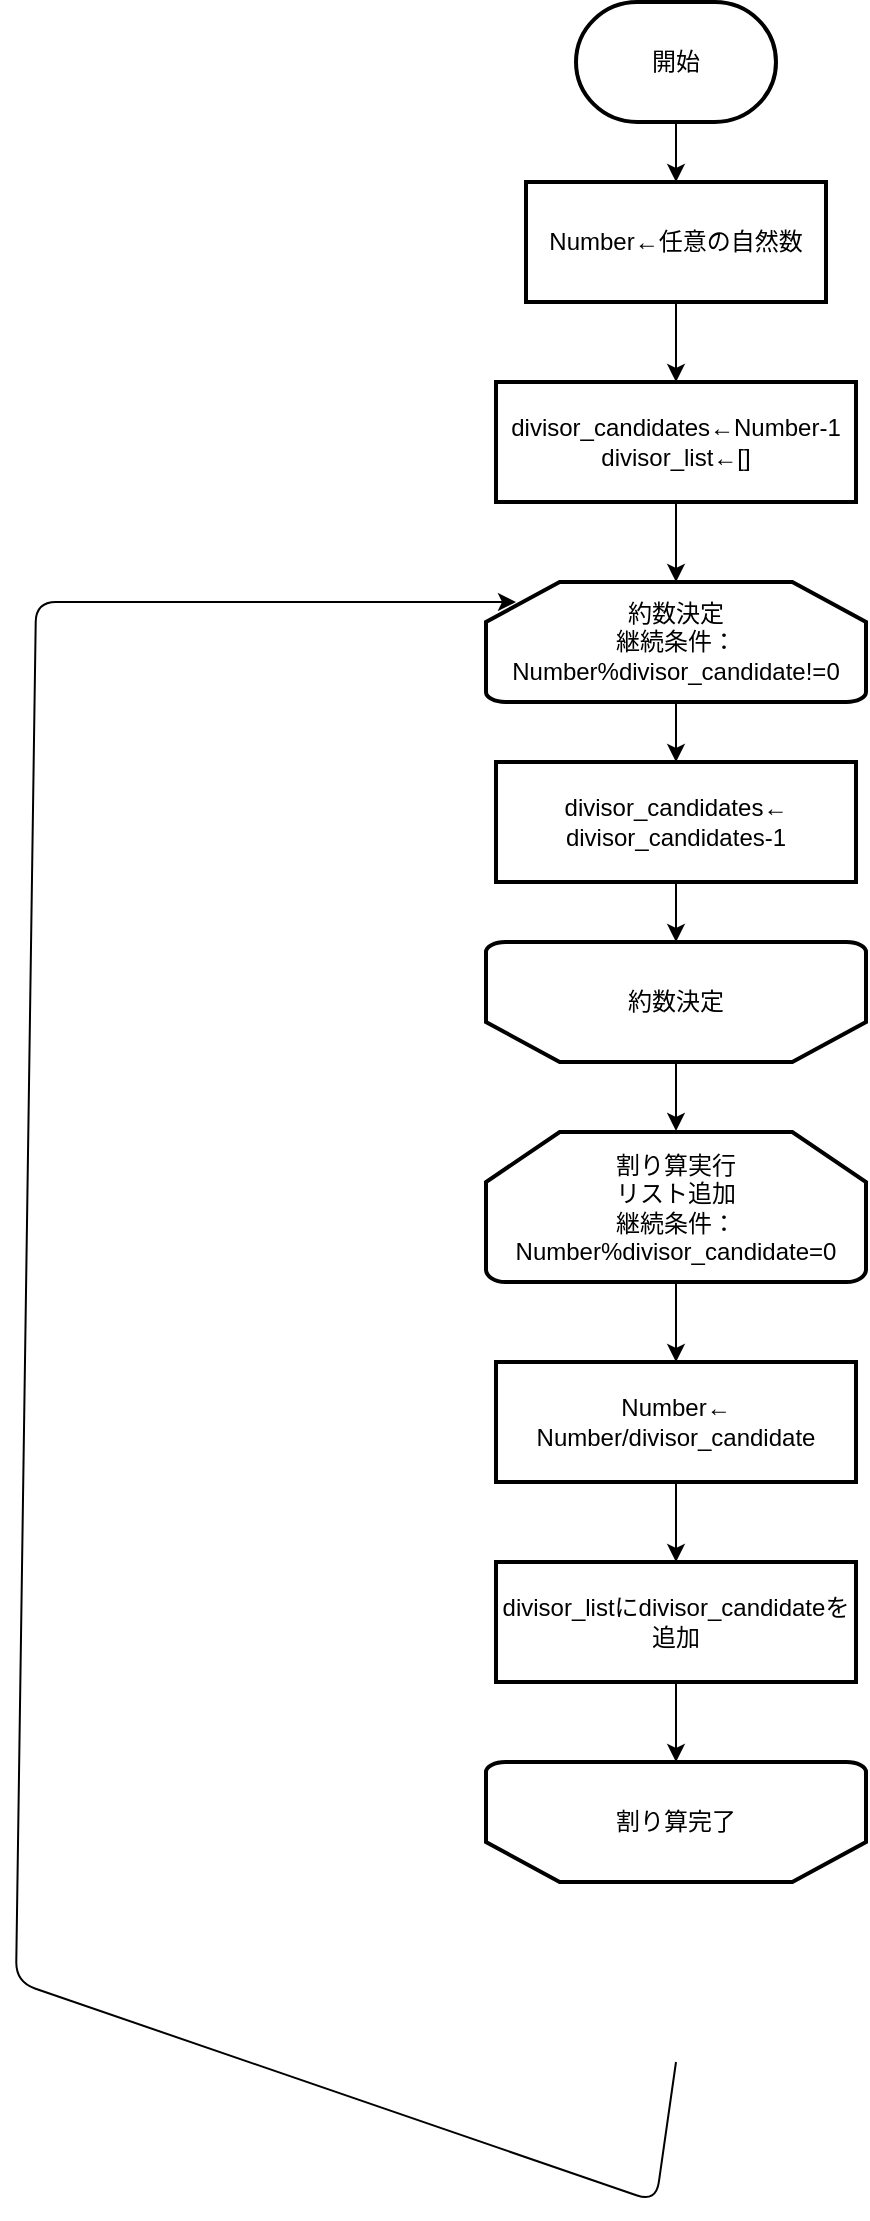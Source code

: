 <mxfile>
    <diagram id="wjLrjzSuSPuXCtf7BqRY" name="ページ1">
        <mxGraphModel dx="1690" dy="524" grid="1" gridSize="10" guides="1" tooltips="1" connect="1" arrows="1" fold="1" page="1" pageScale="1" pageWidth="827" pageHeight="1169" math="0" shadow="0">
            <root>
                <mxCell id="0"/>
                <mxCell id="1" parent="0"/>
                <mxCell id="4" value="" style="edgeStyle=none;html=1;" edge="1" parent="1" source="2" target="3">
                    <mxGeometry relative="1" as="geometry"/>
                </mxCell>
                <mxCell id="2" value="開始" style="strokeWidth=2;html=1;shape=mxgraph.flowchart.terminator;whiteSpace=wrap;" vertex="1" parent="1">
                    <mxGeometry x="280" y="20" width="100" height="60" as="geometry"/>
                </mxCell>
                <mxCell id="7" value="" style="edgeStyle=none;html=1;" edge="1" parent="1" source="3" target="6">
                    <mxGeometry relative="1" as="geometry"/>
                </mxCell>
                <mxCell id="3" value="Number←任意の自然数" style="whiteSpace=wrap;html=1;strokeWidth=2;" vertex="1" parent="1">
                    <mxGeometry x="255" y="110" width="150" height="60" as="geometry"/>
                </mxCell>
                <mxCell id="27" value="" style="edgeStyle=none;html=1;" edge="1" parent="1" source="6" target="26">
                    <mxGeometry relative="1" as="geometry"/>
                </mxCell>
                <mxCell id="6" value="divisor_candidates←Number-1&lt;br&gt;divisor_list←[]" style="whiteSpace=wrap;html=1;strokeWidth=2;" vertex="1" parent="1">
                    <mxGeometry x="240" y="210" width="180" height="60" as="geometry"/>
                </mxCell>
                <mxCell id="28" style="edgeStyle=none;html=1;" edge="1" parent="1" source="26">
                    <mxGeometry relative="1" as="geometry">
                        <mxPoint x="330" y="400" as="targetPoint"/>
                    </mxGeometry>
                </mxCell>
                <mxCell id="26" value="約数決定&lt;br&gt;継続条件：Number%divisor_candidate!=0" style="strokeWidth=2;html=1;shape=mxgraph.flowchart.loop_limit;whiteSpace=wrap;" vertex="1" parent="1">
                    <mxGeometry x="235" y="310" width="190" height="60" as="geometry"/>
                </mxCell>
                <mxCell id="31" value="" style="edgeStyle=none;html=1;" edge="1" parent="1" source="29" target="30">
                    <mxGeometry relative="1" as="geometry"/>
                </mxCell>
                <mxCell id="29" value="divisor_candidates←&lt;br&gt;divisor_candidates-1" style="whiteSpace=wrap;html=1;strokeWidth=2;" vertex="1" parent="1">
                    <mxGeometry x="240" y="400" width="180" height="60" as="geometry"/>
                </mxCell>
                <mxCell id="33" value="" style="edgeStyle=none;html=1;" edge="1" parent="1" source="30">
                    <mxGeometry relative="1" as="geometry">
                        <mxPoint x="330" y="584.5" as="targetPoint"/>
                    </mxGeometry>
                </mxCell>
                <mxCell id="30" value="約数決定" style="strokeWidth=2;html=1;shape=mxgraph.flowchart.loop_limit;whiteSpace=wrap;direction=west;" vertex="1" parent="1">
                    <mxGeometry x="235" y="490" width="190" height="60" as="geometry"/>
                </mxCell>
                <mxCell id="45" value="" style="edgeStyle=none;html=1;" edge="1" parent="1" source="42" target="43">
                    <mxGeometry relative="1" as="geometry"/>
                </mxCell>
                <mxCell id="42" value="割り算実行&lt;br&gt;リスト追加&lt;br&gt;継続条件：Number%divisor_candidate=0" style="strokeWidth=2;html=1;shape=mxgraph.flowchart.loop_limit;whiteSpace=wrap;" vertex="1" parent="1">
                    <mxGeometry x="235" y="585" width="190" height="75" as="geometry"/>
                </mxCell>
                <mxCell id="46" value="" style="edgeStyle=none;html=1;" edge="1" parent="1" source="43">
                    <mxGeometry relative="1" as="geometry">
                        <mxPoint x="330" y="800" as="targetPoint"/>
                    </mxGeometry>
                </mxCell>
                <mxCell id="43" value="Number←&lt;br&gt;Number/divisor_candidate" style="whiteSpace=wrap;html=1;strokeWidth=2;" vertex="1" parent="1">
                    <mxGeometry x="240" y="700" width="180" height="60" as="geometry"/>
                </mxCell>
                <mxCell id="49" style="edgeStyle=none;html=1;" edge="1" parent="1">
                    <mxGeometry relative="1" as="geometry">
                        <mxPoint x="250" y="320" as="targetPoint"/>
                        <mxPoint x="330" y="1050" as="sourcePoint"/>
                        <Array as="points">
                            <mxPoint x="320" y="1120"/>
                            <mxPoint y="1010"/>
                            <mxPoint x="10" y="320"/>
                        </Array>
                    </mxGeometry>
                </mxCell>
                <mxCell id="44" value="割り算完了" style="strokeWidth=2;html=1;shape=mxgraph.flowchart.loop_limit;whiteSpace=wrap;direction=west;" vertex="1" parent="1">
                    <mxGeometry x="235" y="900" width="190" height="60" as="geometry"/>
                </mxCell>
                <mxCell id="48" value="" style="edgeStyle=none;html=1;" edge="1" parent="1" source="47" target="44">
                    <mxGeometry relative="1" as="geometry"/>
                </mxCell>
                <mxCell id="47" value="divisor_listにdivisor_candidateを追加" style="whiteSpace=wrap;html=1;strokeWidth=2;" vertex="1" parent="1">
                    <mxGeometry x="240" y="800" width="180" height="60" as="geometry"/>
                </mxCell>
            </root>
        </mxGraphModel>
    </diagram>
</mxfile>